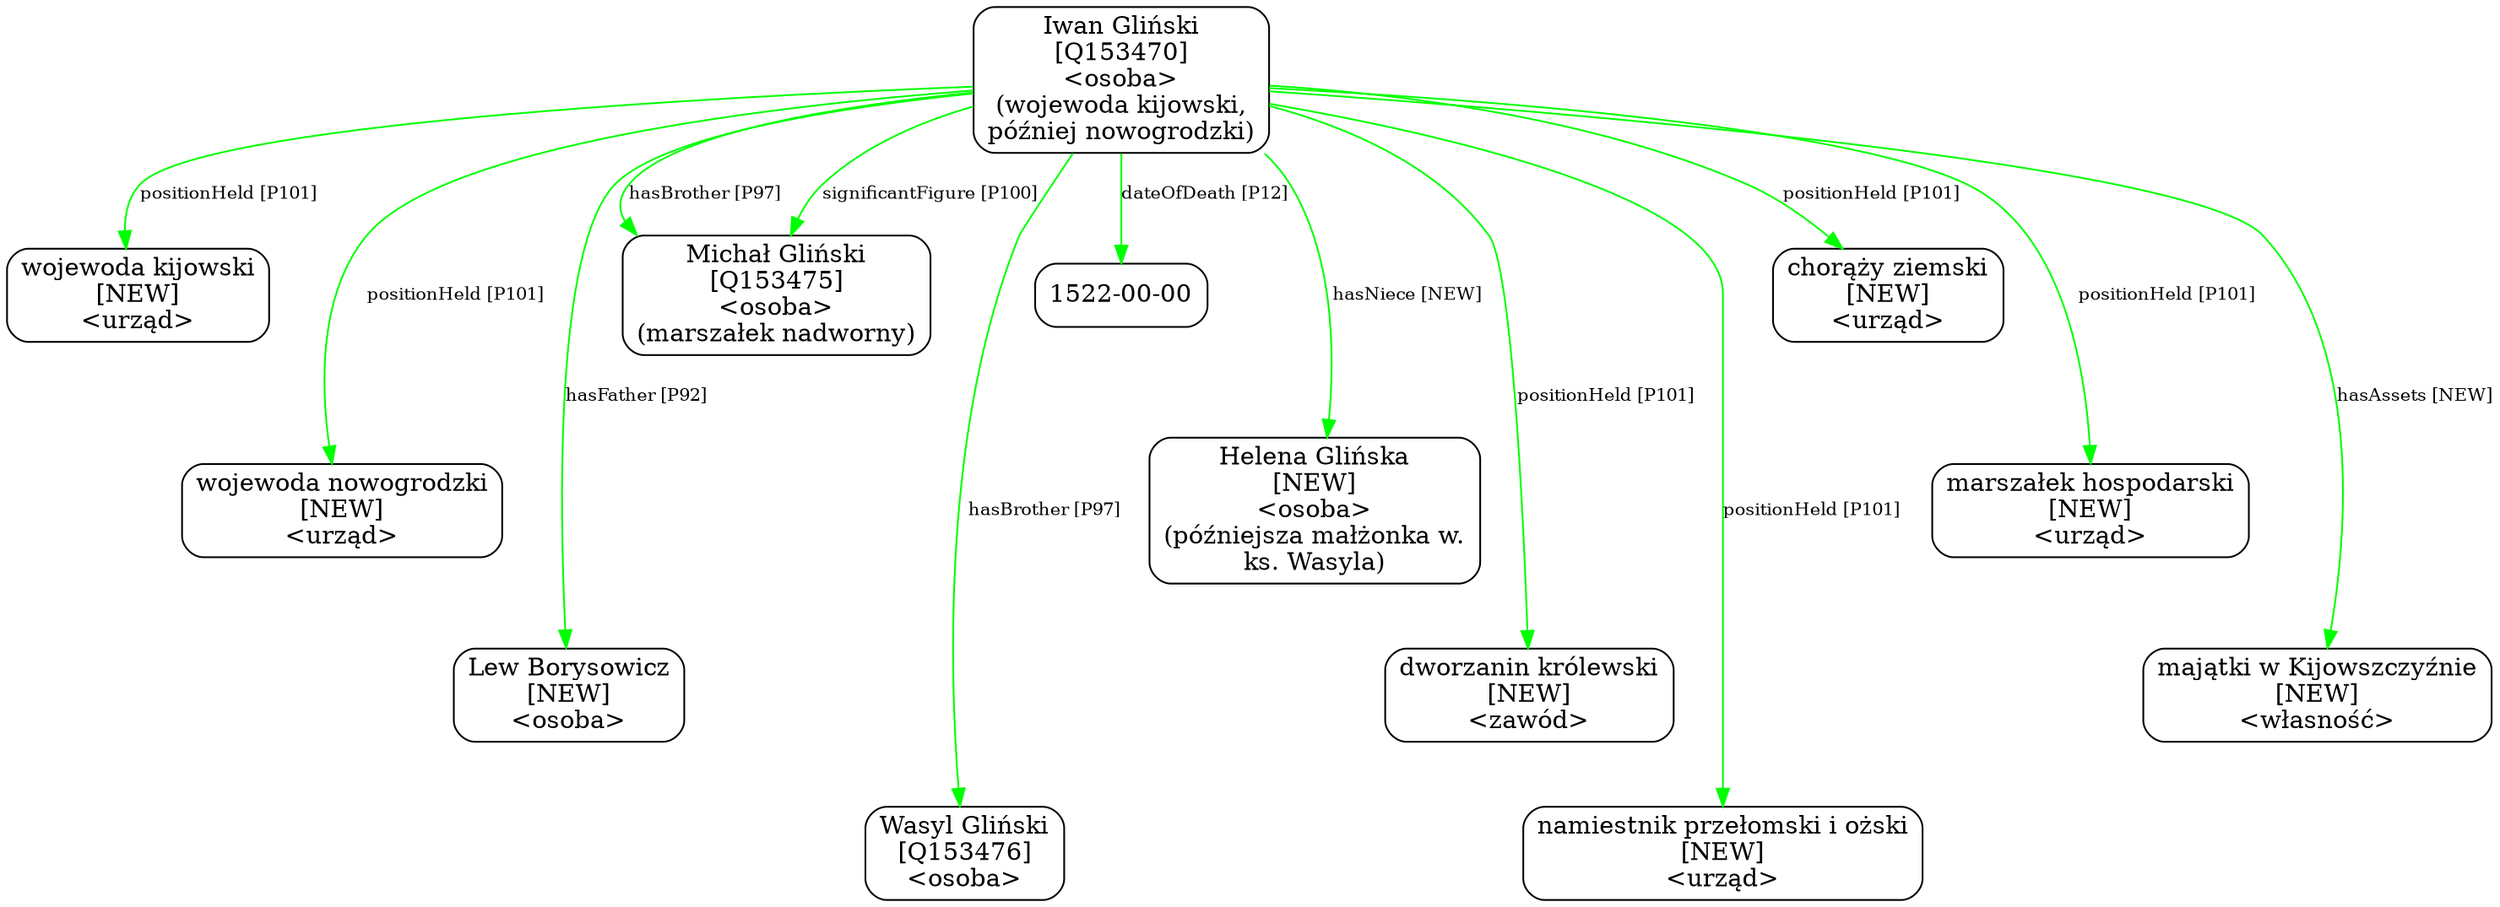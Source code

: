 digraph {
	node [shape=box,
		style=rounded
	];
	edge [fontsize=10];
	"Iwan Gliński
[Q153470]
<osoba>
(wojewoda kijowski,
później nowogrodzki)"	[color=black,
		label="Iwan Gliński
[Q153470]
<osoba>
(wojewoda kijowski,
później nowogrodzki)"];
	"Iwan Gliński
[Q153470]
<osoba>
(wojewoda kijowski,
później nowogrodzki)" -> "wojewoda kijowski
[NEW]
<urząd>"	[color=green,
		label="positionHeld [P101]",
		minlen=1];
	"Iwan Gliński
[Q153470]
<osoba>
(wojewoda kijowski,
później nowogrodzki)" -> "wojewoda nowogrodzki
[NEW]
<urząd>"	[color=green,
		label="positionHeld [P101]",
		minlen=2];
	"Iwan Gliński
[Q153470]
<osoba>
(wojewoda kijowski,
później nowogrodzki)" -> "Lew Borysowicz
[NEW]
<osoba>"	[color=green,
		label="hasFather [P92]",
		minlen=3];
	"Iwan Gliński
[Q153470]
<osoba>
(wojewoda kijowski,
później nowogrodzki)" -> "Michał Gliński
[Q153475]
<osoba>
(marszałek nadworny)"	[color=green,
		label="hasBrother [P97]"];
	"Iwan Gliński
[Q153470]
<osoba>
(wojewoda kijowski,
później nowogrodzki)" -> "Michał Gliński
[Q153475]
<osoba>
(marszałek nadworny)"	[color=green,
		label="significantFigure [P100]"];
	"Iwan Gliński
[Q153470]
<osoba>
(wojewoda kijowski,
później nowogrodzki)" -> "Wasyl Gliński
[Q153476]
<osoba>"	[color=green,
		label="hasBrother [P97]",
		minlen=4];
	"Iwan Gliński
[Q153470]
<osoba>
(wojewoda kijowski,
później nowogrodzki)" -> "1522-00-00"	[color=green,
		label="dateOfDeath [P12]",
		minlen=1];
	"Iwan Gliński
[Q153470]
<osoba>
(wojewoda kijowski,
później nowogrodzki)" -> "Helena Glińska
[NEW]
<osoba>
(późniejsza małżonka w.
ks. Wasyla)"	[color=green,
		label="hasNiece [NEW]",
		minlen=2];
	"Iwan Gliński
[Q153470]
<osoba>
(wojewoda kijowski,
później nowogrodzki)" -> "dworzanin królewski
[NEW]
<zawód>"	[color=green,
		label="positionHeld [P101]",
		minlen=3];
	"Iwan Gliński
[Q153470]
<osoba>
(wojewoda kijowski,
później nowogrodzki)" -> "namiestnik przełomski i ożski
[NEW]
<urząd>"	[color=green,
		label="positionHeld [P101]",
		minlen=4];
	"Iwan Gliński
[Q153470]
<osoba>
(wojewoda kijowski,
później nowogrodzki)" -> "chorąży ziemski
[NEW]
<urząd>"	[color=green,
		label="positionHeld [P101]",
		minlen=1];
	"Iwan Gliński
[Q153470]
<osoba>
(wojewoda kijowski,
później nowogrodzki)" -> "marszałek hospodarski
[NEW]
<urząd>"	[color=green,
		label="positionHeld [P101]",
		minlen=2];
	"Iwan Gliński
[Q153470]
<osoba>
(wojewoda kijowski,
później nowogrodzki)" -> "majątki w Kijowszczyźnie
[NEW]
<własność>"	[color=green,
		label="hasAssets [NEW]",
		minlen=3];
}
